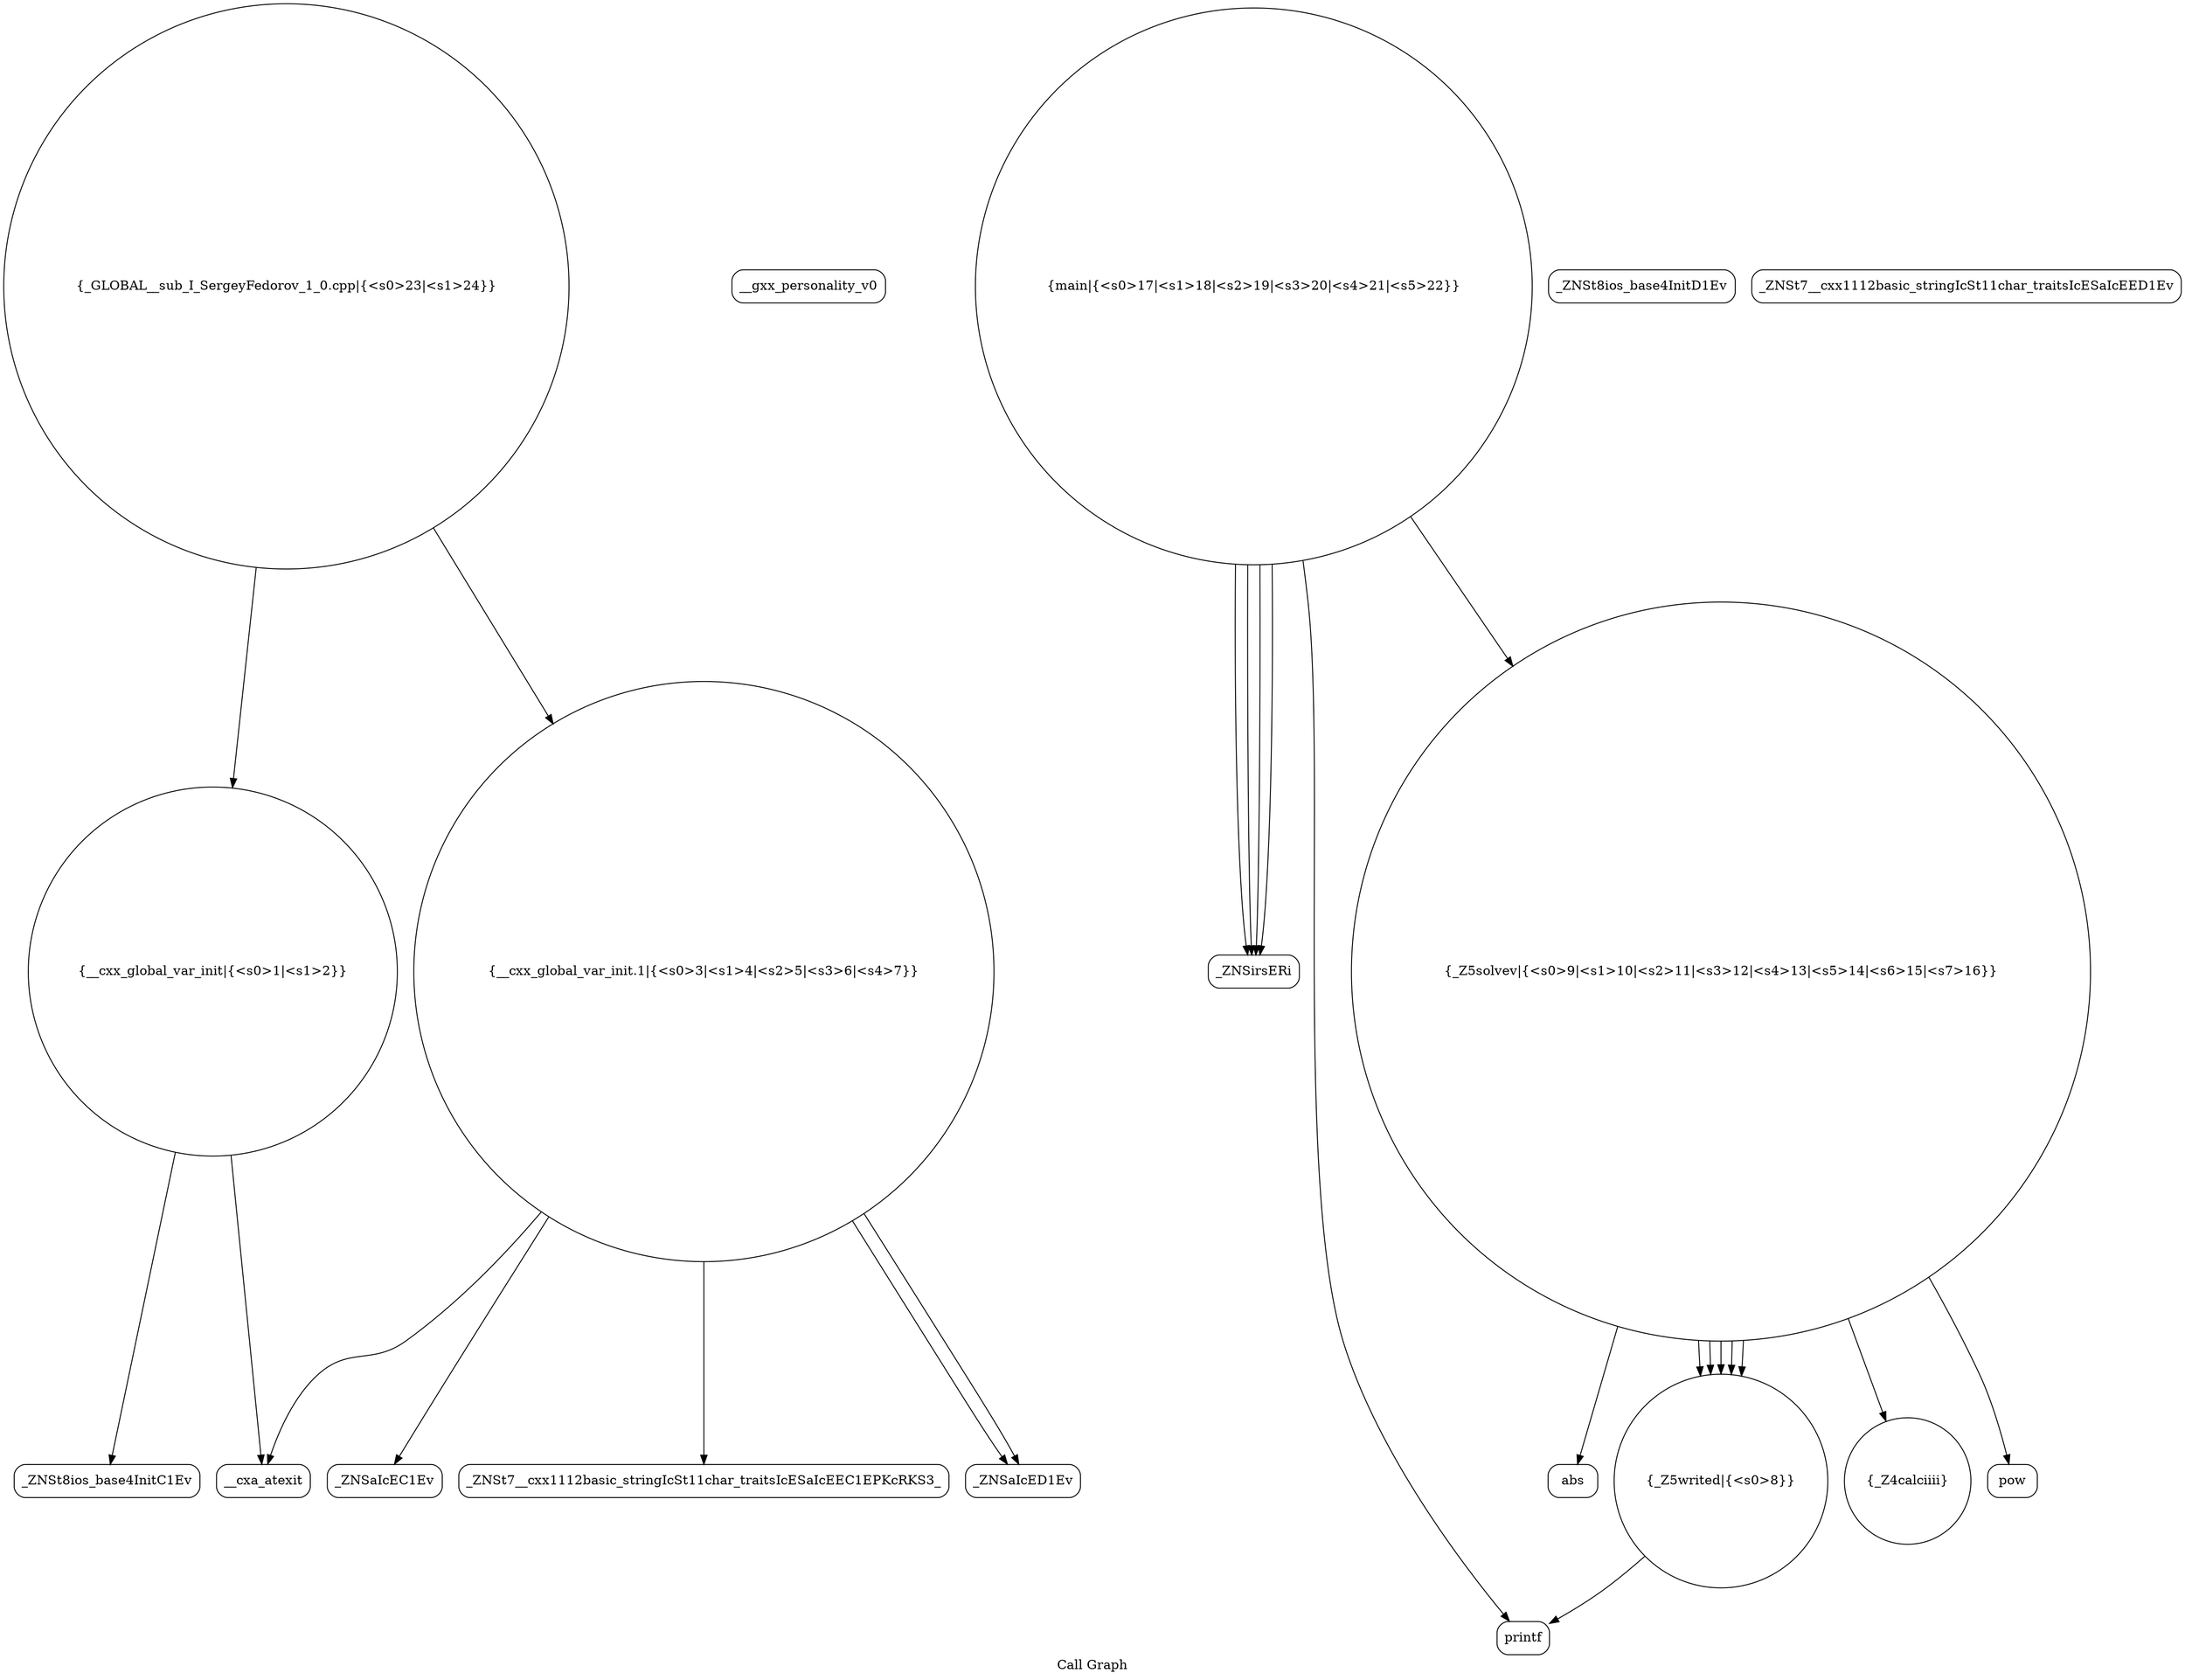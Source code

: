digraph "Call Graph" {
	label="Call Graph";

	Node0x55c48a326060 [shape=record,shape=circle,label="{__cxx_global_var_init|{<s0>1|<s1>2}}"];
	Node0x55c48a326060:s0 -> Node0x55c48a3264f0[color=black];
	Node0x55c48a326060:s1 -> Node0x55c48a3265f0[color=black];
	Node0x55c48a3267f0 [shape=record,shape=Mrecord,label="{__gxx_personality_v0}"];
	Node0x55c48a326b70 [shape=record,shape=Mrecord,label="{abs}"];
	Node0x55c48a326570 [shape=record,shape=Mrecord,label="{_ZNSt8ios_base4InitD1Ev}"];
	Node0x55c48a3268f0 [shape=record,shape=Mrecord,label="{_ZNSt7__cxx1112basic_stringIcSt11char_traitsIcESaIcEED1Ev}"];
	Node0x55c48a326c70 [shape=record,shape=circle,label="{main|{<s0>17|<s1>18|<s2>19|<s3>20|<s4>21|<s5>22}}"];
	Node0x55c48a326c70:s0 -> Node0x55c48a326cf0[color=black];
	Node0x55c48a326c70:s1 -> Node0x55c48a326cf0[color=black];
	Node0x55c48a326c70:s2 -> Node0x55c48a326cf0[color=black];
	Node0x55c48a326c70:s3 -> Node0x55c48a326cf0[color=black];
	Node0x55c48a326c70:s4 -> Node0x55c48a3269f0[color=black];
	Node0x55c48a326c70:s5 -> Node0x55c48a326af0[color=black];
	Node0x55c48a326670 [shape=record,shape=circle,label="{__cxx_global_var_init.1|{<s0>3|<s1>4|<s2>5|<s3>6|<s4>7}}"];
	Node0x55c48a326670:s0 -> Node0x55c48a3266f0[color=black];
	Node0x55c48a326670:s1 -> Node0x55c48a326770[color=black];
	Node0x55c48a326670:s2 -> Node0x55c48a326870[color=black];
	Node0x55c48a326670:s3 -> Node0x55c48a3265f0[color=black];
	Node0x55c48a326670:s4 -> Node0x55c48a326870[color=black];
	Node0x55c48a3269f0 [shape=record,shape=Mrecord,label="{printf}"];
	Node0x55c48a326d70 [shape=record,shape=circle,label="{_GLOBAL__sub_I_SergeyFedorov_1_0.cpp|{<s0>23|<s1>24}}"];
	Node0x55c48a326d70:s0 -> Node0x55c48a326060[color=black];
	Node0x55c48a326d70:s1 -> Node0x55c48a326670[color=black];
	Node0x55c48a326770 [shape=record,shape=Mrecord,label="{_ZNSt7__cxx1112basic_stringIcSt11char_traitsIcESaIcEEC1EPKcRKS3_}"];
	Node0x55c48a326af0 [shape=record,shape=circle,label="{_Z5solvev|{<s0>9|<s1>10|<s2>11|<s3>12|<s4>13|<s5>14|<s6>15|<s7>16}}"];
	Node0x55c48a326af0:s0 -> Node0x55c48a326b70[color=black];
	Node0x55c48a326af0:s1 -> Node0x55c48a326970[color=black];
	Node0x55c48a326af0:s2 -> Node0x55c48a326970[color=black];
	Node0x55c48a326af0:s3 -> Node0x55c48a326970[color=black];
	Node0x55c48a326af0:s4 -> Node0x55c48a326970[color=black];
	Node0x55c48a326af0:s5 -> Node0x55c48a326a70[color=black];
	Node0x55c48a326af0:s6 -> Node0x55c48a326bf0[color=black];
	Node0x55c48a326af0:s7 -> Node0x55c48a326970[color=black];
	Node0x55c48a3264f0 [shape=record,shape=Mrecord,label="{_ZNSt8ios_base4InitC1Ev}"];
	Node0x55c48a326870 [shape=record,shape=Mrecord,label="{_ZNSaIcED1Ev}"];
	Node0x55c48a326bf0 [shape=record,shape=Mrecord,label="{pow}"];
	Node0x55c48a3265f0 [shape=record,shape=Mrecord,label="{__cxa_atexit}"];
	Node0x55c48a326970 [shape=record,shape=circle,label="{_Z5writed|{<s0>8}}"];
	Node0x55c48a326970:s0 -> Node0x55c48a3269f0[color=black];
	Node0x55c48a326cf0 [shape=record,shape=Mrecord,label="{_ZNSirsERi}"];
	Node0x55c48a3266f0 [shape=record,shape=Mrecord,label="{_ZNSaIcEC1Ev}"];
	Node0x55c48a326a70 [shape=record,shape=circle,label="{_Z4calciiii}"];
}
